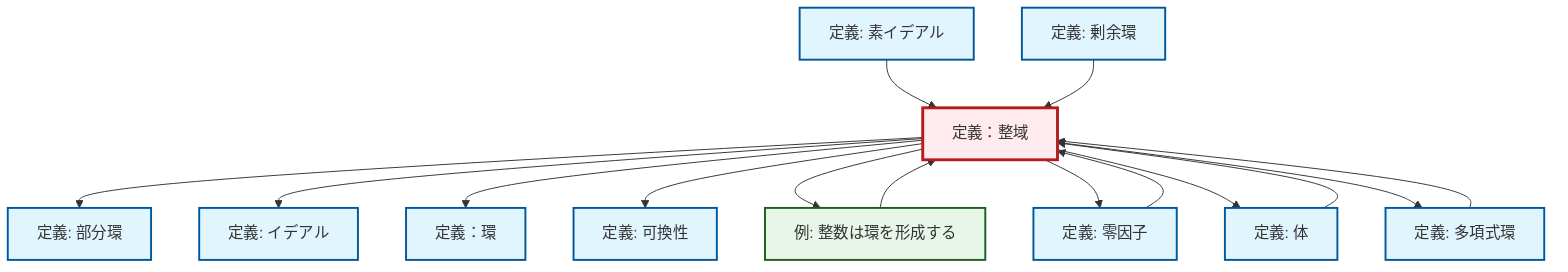 graph TD
    classDef definition fill:#e1f5fe,stroke:#01579b,stroke-width:2px
    classDef theorem fill:#f3e5f5,stroke:#4a148c,stroke-width:2px
    classDef axiom fill:#fff3e0,stroke:#e65100,stroke-width:2px
    classDef example fill:#e8f5e9,stroke:#1b5e20,stroke-width:2px
    classDef current fill:#ffebee,stroke:#b71c1c,stroke-width:3px
    def-integral-domain["定義：整域"]:::definition
    ex-integers-ring["例: 整数は環を形成する"]:::example
    def-field["定義: 体"]:::definition
    def-quotient-ring["定義: 剰余環"]:::definition
    def-ideal["定義: イデアル"]:::definition
    def-polynomial-ring["定義: 多項式環"]:::definition
    def-ring["定義：環"]:::definition
    def-prime-ideal["定義: 素イデアル"]:::definition
    def-commutativity["定義: 可換性"]:::definition
    def-subring["定義: 部分環"]:::definition
    def-zero-divisor["定義: 零因子"]:::definition
    def-integral-domain --> def-subring
    def-field --> def-integral-domain
    def-prime-ideal --> def-integral-domain
    def-integral-domain --> def-ideal
    def-integral-domain --> def-ring
    def-zero-divisor --> def-integral-domain
    def-integral-domain --> def-commutativity
    def-integral-domain --> ex-integers-ring
    ex-integers-ring --> def-integral-domain
    def-polynomial-ring --> def-integral-domain
    def-integral-domain --> def-zero-divisor
    def-quotient-ring --> def-integral-domain
    def-integral-domain --> def-field
    def-integral-domain --> def-polynomial-ring
    class def-integral-domain current
